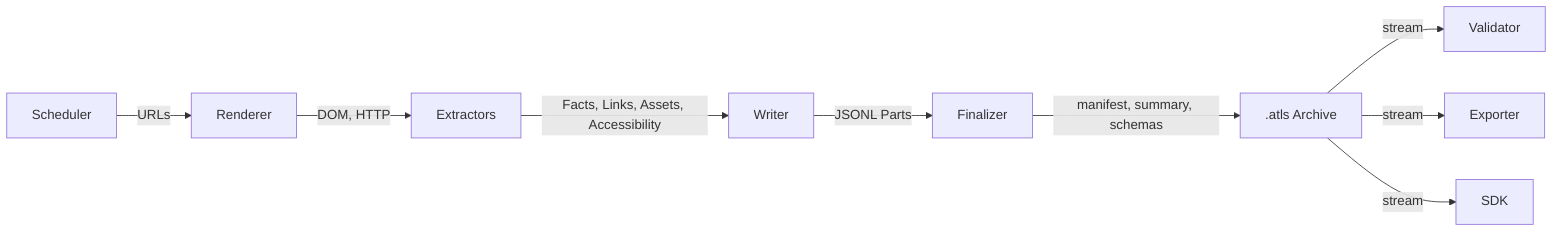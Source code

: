 %% Data Flow Diagram
flowchart LR
    Scheduler -->|URLs| Renderer
    Renderer -->|DOM, HTTP| Extractors
    Extractors -->|Facts, Links, Assets, Accessibility| Writer
    Writer -->|JSONL Parts| Finalizer
    Finalizer -->|manifest, summary, schemas| ATLS[.atls Archive]
    ATLS -->|stream| Validator
    ATLS -->|stream| Exporter
    ATLS -->|stream| SDK